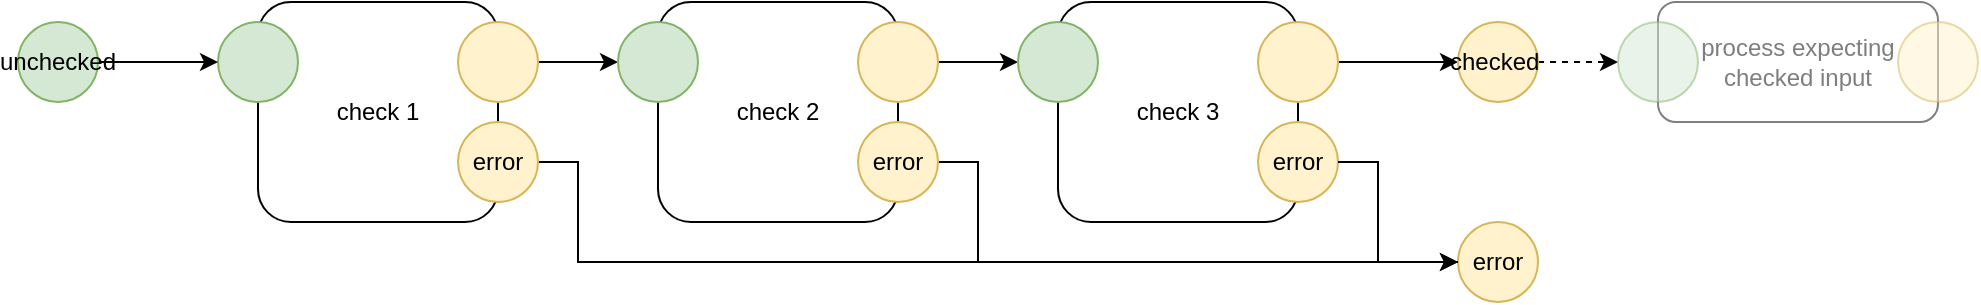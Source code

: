 <mxfile version="14.6.13" type="device"><diagram id="VJVefR7CJ6rERtuNtqLM" name="Page-1"><mxGraphModel dx="1106" dy="782" grid="1" gridSize="10" guides="1" tooltips="1" connect="1" arrows="1" fold="1" page="1" pageScale="1" pageWidth="1100" pageHeight="850" math="0" shadow="0"><root><mxCell id="0"/><mxCell id="1" parent="0"/><mxCell id="9dQdCury001S2i47L_vV-1" value="check 1" style="rounded=1;whiteSpace=wrap;html=1;" vertex="1" parent="1"><mxGeometry x="240" y="110" width="120" height="110" as="geometry"/></mxCell><mxCell id="9dQdCury001S2i47L_vV-2" value="" style="ellipse;whiteSpace=wrap;html=1;aspect=fixed;fillColor=#d5e8d4;strokeColor=#82b366;" vertex="1" parent="1"><mxGeometry x="220" y="120" width="40" height="40" as="geometry"/></mxCell><mxCell id="9dQdCury001S2i47L_vV-14" style="edgeStyle=orthogonalEdgeStyle;rounded=0;orthogonalLoop=1;jettySize=auto;html=1;exitX=1;exitY=0.5;exitDx=0;exitDy=0;" edge="1" parent="1" source="9dQdCury001S2i47L_vV-3" target="9dQdCury001S2i47L_vV-5"><mxGeometry relative="1" as="geometry"/></mxCell><mxCell id="9dQdCury001S2i47L_vV-3" value="" style="ellipse;whiteSpace=wrap;html=1;aspect=fixed;fillColor=#fff2cc;strokeColor=#d6b656;" vertex="1" parent="1"><mxGeometry x="340" y="120" width="40" height="40" as="geometry"/></mxCell><mxCell id="9dQdCury001S2i47L_vV-4" value="check 2" style="rounded=1;whiteSpace=wrap;html=1;" vertex="1" parent="1"><mxGeometry x="440" y="110" width="120" height="110" as="geometry"/></mxCell><mxCell id="9dQdCury001S2i47L_vV-5" value="" style="ellipse;whiteSpace=wrap;html=1;aspect=fixed;fillColor=#d5e8d4;strokeColor=#82b366;" vertex="1" parent="1"><mxGeometry x="420" y="120" width="40" height="40" as="geometry"/></mxCell><mxCell id="9dQdCury001S2i47L_vV-13" style="edgeStyle=orthogonalEdgeStyle;rounded=0;orthogonalLoop=1;jettySize=auto;html=1;exitX=1;exitY=0.5;exitDx=0;exitDy=0;entryX=0;entryY=0.5;entryDx=0;entryDy=0;" edge="1" parent="1" source="9dQdCury001S2i47L_vV-6" target="9dQdCury001S2i47L_vV-8"><mxGeometry relative="1" as="geometry"/></mxCell><mxCell id="9dQdCury001S2i47L_vV-6" value="" style="ellipse;whiteSpace=wrap;html=1;aspect=fixed;fillColor=#fff2cc;strokeColor=#d6b656;" vertex="1" parent="1"><mxGeometry x="540" y="120" width="40" height="40" as="geometry"/></mxCell><mxCell id="9dQdCury001S2i47L_vV-7" value="check 3" style="rounded=1;whiteSpace=wrap;html=1;" vertex="1" parent="1"><mxGeometry x="640" y="110" width="120" height="110" as="geometry"/></mxCell><mxCell id="9dQdCury001S2i47L_vV-8" value="" style="ellipse;whiteSpace=wrap;html=1;aspect=fixed;fillColor=#d5e8d4;strokeColor=#82b366;" vertex="1" parent="1"><mxGeometry x="620" y="120" width="40" height="40" as="geometry"/></mxCell><mxCell id="9dQdCury001S2i47L_vV-12" style="edgeStyle=orthogonalEdgeStyle;rounded=0;orthogonalLoop=1;jettySize=auto;html=1;exitX=1;exitY=0.5;exitDx=0;exitDy=0;entryX=0;entryY=0.5;entryDx=0;entryDy=0;" edge="1" parent="1" source="9dQdCury001S2i47L_vV-9" target="9dQdCury001S2i47L_vV-11"><mxGeometry relative="1" as="geometry"/></mxCell><mxCell id="9dQdCury001S2i47L_vV-9" value="" style="ellipse;whiteSpace=wrap;html=1;aspect=fixed;fillColor=#fff2cc;strokeColor=#d6b656;" vertex="1" parent="1"><mxGeometry x="740" y="120" width="40" height="40" as="geometry"/></mxCell><mxCell id="9dQdCury001S2i47L_vV-15" style="edgeStyle=orthogonalEdgeStyle;rounded=0;orthogonalLoop=1;jettySize=auto;html=1;exitX=1;exitY=0.5;exitDx=0;exitDy=0;entryX=0;entryY=0.5;entryDx=0;entryDy=0;" edge="1" parent="1" source="9dQdCury001S2i47L_vV-10" target="9dQdCury001S2i47L_vV-2"><mxGeometry relative="1" as="geometry"/></mxCell><mxCell id="9dQdCury001S2i47L_vV-10" value="unchecked" style="ellipse;whiteSpace=wrap;html=1;aspect=fixed;fillColor=#d5e8d4;strokeColor=#82b366;" vertex="1" parent="1"><mxGeometry x="120" y="120" width="40" height="40" as="geometry"/></mxCell><mxCell id="9dQdCury001S2i47L_vV-19" style="edgeStyle=orthogonalEdgeStyle;rounded=0;orthogonalLoop=1;jettySize=auto;html=1;exitX=1;exitY=0.5;exitDx=0;exitDy=0;entryX=0;entryY=0.5;entryDx=0;entryDy=0;textOpacity=50;dashed=1;" edge="1" parent="1" source="9dQdCury001S2i47L_vV-11" target="9dQdCury001S2i47L_vV-17"><mxGeometry relative="1" as="geometry"><mxPoint x="880" y="210" as="sourcePoint"/></mxGeometry></mxCell><mxCell id="9dQdCury001S2i47L_vV-11" value="checked&amp;nbsp;" style="ellipse;whiteSpace=wrap;html=1;aspect=fixed;fillColor=#fff2cc;strokeColor=#d6b656;" vertex="1" parent="1"><mxGeometry x="840" y="120" width="40" height="40" as="geometry"/></mxCell><mxCell id="9dQdCury001S2i47L_vV-16" value="process expecting checked input" style="rounded=1;whiteSpace=wrap;html=1;opacity=50;textOpacity=50;" vertex="1" parent="1"><mxGeometry x="940" y="110" width="140" height="60" as="geometry"/></mxCell><mxCell id="9dQdCury001S2i47L_vV-17" value="" style="ellipse;whiteSpace=wrap;html=1;aspect=fixed;fillColor=#d5e8d4;strokeColor=#82b366;opacity=50;textOpacity=50;" vertex="1" parent="1"><mxGeometry x="920" y="120" width="40" height="40" as="geometry"/></mxCell><mxCell id="9dQdCury001S2i47L_vV-18" value="" style="ellipse;whiteSpace=wrap;html=1;aspect=fixed;fillColor=#fff2cc;strokeColor=#d6b656;opacity=50;textOpacity=50;" vertex="1" parent="1"><mxGeometry x="1060" y="120" width="40" height="40" as="geometry"/></mxCell><mxCell id="9dQdCury001S2i47L_vV-24" value="error" style="ellipse;whiteSpace=wrap;html=1;aspect=fixed;fillColor=#fff2cc;strokeColor=#d6b656;" vertex="1" parent="1"><mxGeometry x="740" y="170" width="40" height="40" as="geometry"/></mxCell><mxCell id="9dQdCury001S2i47L_vV-28" style="edgeStyle=orthogonalEdgeStyle;rounded=0;orthogonalLoop=1;jettySize=auto;html=1;exitX=1;exitY=0.5;exitDx=0;exitDy=0;entryX=0;entryY=0.5;entryDx=0;entryDy=0;" edge="1" parent="1" source="9dQdCury001S2i47L_vV-25" target="9dQdCury001S2i47L_vV-23"><mxGeometry relative="1" as="geometry"><Array as="points"><mxPoint x="600" y="190"/><mxPoint x="600" y="240"/></Array></mxGeometry></mxCell><mxCell id="9dQdCury001S2i47L_vV-25" value="error" style="ellipse;whiteSpace=wrap;html=1;aspect=fixed;fillColor=#fff2cc;strokeColor=#d6b656;" vertex="1" parent="1"><mxGeometry x="540" y="170" width="40" height="40" as="geometry"/></mxCell><mxCell id="9dQdCury001S2i47L_vV-29" style="edgeStyle=orthogonalEdgeStyle;rounded=0;orthogonalLoop=1;jettySize=auto;html=1;exitX=1;exitY=0.5;exitDx=0;exitDy=0;entryX=0;entryY=0.5;entryDx=0;entryDy=0;" edge="1" parent="1" source="9dQdCury001S2i47L_vV-26" target="9dQdCury001S2i47L_vV-23"><mxGeometry relative="1" as="geometry"><mxPoint x="923" y="280" as="targetPoint"/><Array as="points"><mxPoint x="400" y="190"/><mxPoint x="400" y="240"/></Array></mxGeometry></mxCell><mxCell id="9dQdCury001S2i47L_vV-26" value="error" style="ellipse;whiteSpace=wrap;html=1;aspect=fixed;fillColor=#fff2cc;strokeColor=#d6b656;" vertex="1" parent="1"><mxGeometry x="340" y="170" width="40" height="40" as="geometry"/></mxCell><mxCell id="9dQdCury001S2i47L_vV-23" value="error" style="ellipse;whiteSpace=wrap;html=1;aspect=fixed;fillColor=#fff2cc;strokeColor=#d6b656;" vertex="1" parent="1"><mxGeometry x="840" y="220" width="40" height="40" as="geometry"/></mxCell><mxCell id="9dQdCury001S2i47L_vV-30" value="" style="edgeStyle=orthogonalEdgeStyle;rounded=0;orthogonalLoop=1;jettySize=auto;html=1;exitX=1;exitY=0.5;exitDx=0;exitDy=0;endArrow=none;entryX=0;entryY=0.5;entryDx=0;entryDy=0;" edge="1" parent="1" source="9dQdCury001S2i47L_vV-24" target="9dQdCury001S2i47L_vV-23"><mxGeometry relative="1" as="geometry"><mxPoint x="780" y="190" as="sourcePoint"/><mxPoint x="953" y="240" as="targetPoint"/><Array as="points"><mxPoint x="800" y="190"/><mxPoint x="800" y="240"/></Array></mxGeometry></mxCell></root></mxGraphModel></diagram></mxfile>
